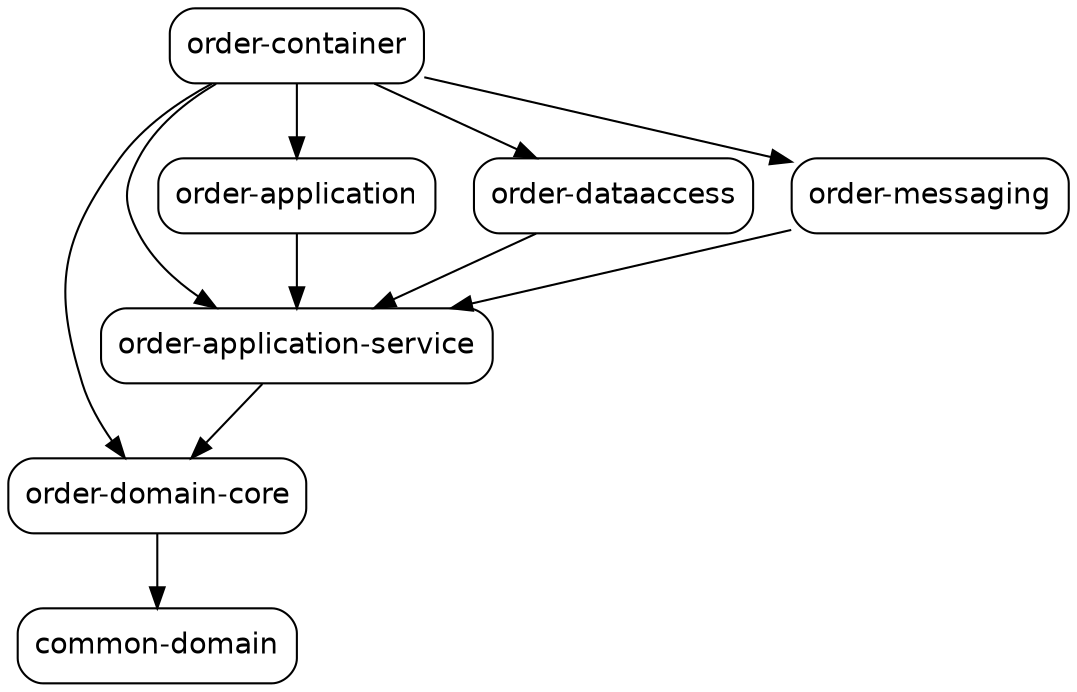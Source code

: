 digraph "food-ordering-system" {
  node [shape="box",style="rounded",fontname="Helvetica",fontsize="14"]
  edge [fontsize="10",fontname="Helvetica"]

  // Node Definitions:
  "com.food.ordering.system:order-domain-core:jar:compile"[label=<order-domain-core>]
  "com.food.ordering.system:common-domain:jar:compile"[label=<common-domain>]
  "com.food.ordering.system:order-application-service:jar:compile"[label=<order-application-service>]
  "com.food.ordering.system:order-application:jar:compile"[label=<order-application>]
  "com.food.ordering.system:order-dataaccess:jar:compile"[label=<order-dataaccess>]
  "com.food.ordering.system:order-messaging:jar:compile"[label=<order-messaging>]
  "com.food.ordering.system:order-container:jar:compile"[label=<order-container>]

  // Edge Definitions:
  "com.food.ordering.system:order-domain-core:jar:compile" -> "com.food.ordering.system:common-domain:jar:compile"
  "com.food.ordering.system:order-application-service:jar:compile" -> "com.food.ordering.system:order-domain-core:jar:compile"
  "com.food.ordering.system:order-application:jar:compile" -> "com.food.ordering.system:order-application-service:jar:compile"
  "com.food.ordering.system:order-dataaccess:jar:compile" -> "com.food.ordering.system:order-application-service:jar:compile"
  "com.food.ordering.system:order-messaging:jar:compile" -> "com.food.ordering.system:order-application-service:jar:compile"
  "com.food.ordering.system:order-container:jar:compile" -> "com.food.ordering.system:order-domain-core:jar:compile"
  "com.food.ordering.system:order-container:jar:compile" -> "com.food.ordering.system:order-application-service:jar:compile"
  "com.food.ordering.system:order-container:jar:compile" -> "com.food.ordering.system:order-application:jar:compile"
  "com.food.ordering.system:order-container:jar:compile" -> "com.food.ordering.system:order-dataaccess:jar:compile"
  "com.food.ordering.system:order-container:jar:compile" -> "com.food.ordering.system:order-messaging:jar:compile"
}